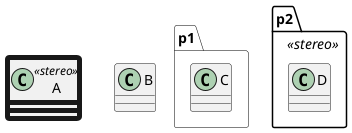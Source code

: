 {
  "sha1": "mkx8dwju9oxuvn1unh526ngoc60qm99",
  "insertion": {
    "when": "2024-06-03T18:59:35.375Z",
    "user": "plantuml@gmail.com"
  }
}
@startuml
skinparam classBorderThickness<<stereo>> 5
skinparam packageBorderThickness<<stereo>> 1.5
skinparam packageBorderThickness 0.5
class A <<stereo>>
class B
package p1 {
class C
}
package p2 <<stereo>> {
class D
}


@enduml
